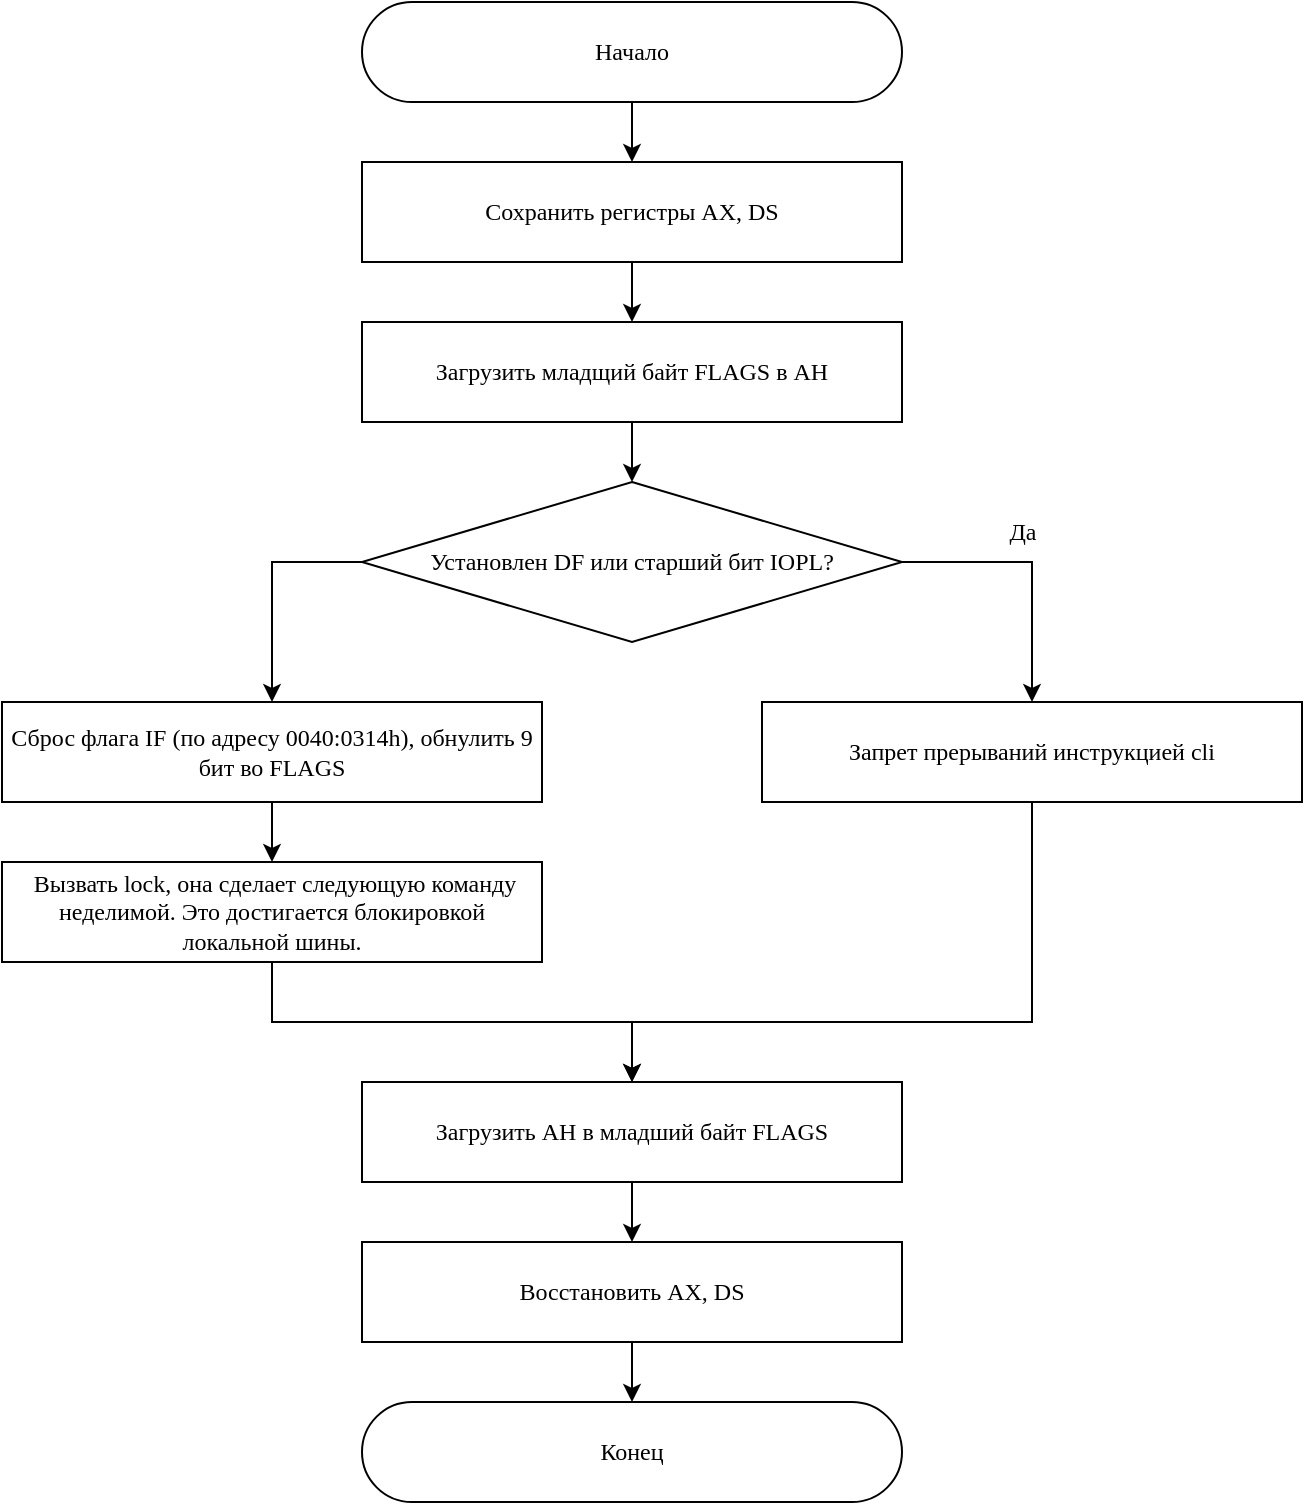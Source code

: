 <mxfile version="20.2.8" type="device"><diagram id="Ghx37YdomNnj7JptkN5x" name="Page-1"><mxGraphModel dx="1102" dy="635" grid="1" gridSize="10" guides="1" tooltips="1" connect="1" arrows="1" fold="1" page="1" pageScale="1" pageWidth="850" pageHeight="1100" math="0" shadow="0"><root><mxCell id="0"/><mxCell id="1" parent="0"/><mxCell id="iJRvkUzYCmbB_Q55ipSE-4" style="edgeStyle=orthogonalEdgeStyle;rounded=0;orthogonalLoop=1;jettySize=auto;html=1;entryX=0.5;entryY=0;entryDx=0;entryDy=0;" edge="1" parent="1" source="iJRvkUzYCmbB_Q55ipSE-1" target="iJRvkUzYCmbB_Q55ipSE-2"><mxGeometry relative="1" as="geometry"/></mxCell><mxCell id="iJRvkUzYCmbB_Q55ipSE-1" value="&lt;font face=&quot;Garamond&quot;&gt;Начало&lt;/font&gt;" style="rounded=1;whiteSpace=wrap;html=1;arcSize=50;" vertex="1" parent="1"><mxGeometry x="290" y="40" width="270" height="50" as="geometry"/></mxCell><mxCell id="iJRvkUzYCmbB_Q55ipSE-5" style="edgeStyle=orthogonalEdgeStyle;rounded=0;orthogonalLoop=1;jettySize=auto;html=1;entryX=0.5;entryY=0;entryDx=0;entryDy=0;" edge="1" parent="1" source="iJRvkUzYCmbB_Q55ipSE-2" target="iJRvkUzYCmbB_Q55ipSE-3"><mxGeometry relative="1" as="geometry"/></mxCell><mxCell id="iJRvkUzYCmbB_Q55ipSE-2" value="Сохранить регистры AX, DS" style="rounded=1;whiteSpace=wrap;html=1;fontFamily=Garamond;arcSize=0;" vertex="1" parent="1"><mxGeometry x="290" y="120" width="270" height="50" as="geometry"/></mxCell><mxCell id="iJRvkUzYCmbB_Q55ipSE-7" style="edgeStyle=orthogonalEdgeStyle;rounded=0;orthogonalLoop=1;jettySize=auto;html=1;entryX=0.5;entryY=0;entryDx=0;entryDy=0;" edge="1" parent="1" source="iJRvkUzYCmbB_Q55ipSE-3" target="iJRvkUzYCmbB_Q55ipSE-6"><mxGeometry relative="1" as="geometry"/></mxCell><mxCell id="iJRvkUzYCmbB_Q55ipSE-3" value="Загрузить младщий байт FLAGS в AH" style="rounded=1;whiteSpace=wrap;html=1;fontFamily=Garamond;arcSize=0;" vertex="1" parent="1"><mxGeometry x="290" y="200" width="270" height="50" as="geometry"/></mxCell><mxCell id="iJRvkUzYCmbB_Q55ipSE-9" style="edgeStyle=orthogonalEdgeStyle;rounded=0;orthogonalLoop=1;jettySize=auto;html=1;entryX=0.5;entryY=0;entryDx=0;entryDy=0;" edge="1" parent="1" source="iJRvkUzYCmbB_Q55ipSE-6" target="iJRvkUzYCmbB_Q55ipSE-8"><mxGeometry relative="1" as="geometry"><Array as="points"><mxPoint x="625" y="320"/></Array></mxGeometry></mxCell><mxCell id="iJRvkUzYCmbB_Q55ipSE-13" style="edgeStyle=orthogonalEdgeStyle;rounded=0;orthogonalLoop=1;jettySize=auto;html=1;entryX=0.5;entryY=0;entryDx=0;entryDy=0;" edge="1" parent="1" source="iJRvkUzYCmbB_Q55ipSE-6" target="iJRvkUzYCmbB_Q55ipSE-12"><mxGeometry relative="1" as="geometry"><Array as="points"><mxPoint x="245" y="320"/></Array></mxGeometry></mxCell><mxCell id="iJRvkUzYCmbB_Q55ipSE-6" value="Установлен DF или старший бит IOPL?" style="rhombus;whiteSpace=wrap;html=1;fontFamily=Garamond;" vertex="1" parent="1"><mxGeometry x="290" y="280" width="270" height="80" as="geometry"/></mxCell><mxCell id="iJRvkUzYCmbB_Q55ipSE-18" style="edgeStyle=orthogonalEdgeStyle;rounded=0;orthogonalLoop=1;jettySize=auto;html=1;entryX=0.5;entryY=0;entryDx=0;entryDy=0;" edge="1" parent="1" source="iJRvkUzYCmbB_Q55ipSE-8" target="iJRvkUzYCmbB_Q55ipSE-16"><mxGeometry relative="1" as="geometry"><Array as="points"><mxPoint x="625" y="550"/><mxPoint x="425" y="550"/></Array></mxGeometry></mxCell><mxCell id="iJRvkUzYCmbB_Q55ipSE-8" value="Запрет прерываний инструкцией cli" style="rounded=1;whiteSpace=wrap;html=1;fontFamily=Garamond;arcSize=0;" vertex="1" parent="1"><mxGeometry x="490" y="390" width="270" height="50" as="geometry"/></mxCell><mxCell id="iJRvkUzYCmbB_Q55ipSE-11" value="Да" style="text;html=1;align=center;verticalAlign=middle;resizable=0;points=[];autosize=1;strokeColor=none;fillColor=none;fontFamily=Times New Roman;" vertex="1" parent="1"><mxGeometry x="600" y="290" width="40" height="30" as="geometry"/></mxCell><mxCell id="iJRvkUzYCmbB_Q55ipSE-15" style="edgeStyle=orthogonalEdgeStyle;rounded=0;orthogonalLoop=1;jettySize=auto;html=1;" edge="1" parent="1" source="iJRvkUzYCmbB_Q55ipSE-12" target="iJRvkUzYCmbB_Q55ipSE-14"><mxGeometry relative="1" as="geometry"/></mxCell><mxCell id="iJRvkUzYCmbB_Q55ipSE-12" value="Сброс флага IF (по адресу 0040:0314h), обнулить 9 бит во FLAGS" style="rounded=1;whiteSpace=wrap;html=1;fontFamily=Garamond;arcSize=0;" vertex="1" parent="1"><mxGeometry x="110" y="390" width="270" height="50" as="geometry"/></mxCell><mxCell id="iJRvkUzYCmbB_Q55ipSE-17" style="edgeStyle=orthogonalEdgeStyle;rounded=0;orthogonalLoop=1;jettySize=auto;html=1;" edge="1" parent="1" source="iJRvkUzYCmbB_Q55ipSE-14" target="iJRvkUzYCmbB_Q55ipSE-16"><mxGeometry relative="1" as="geometry"/></mxCell><mxCell id="iJRvkUzYCmbB_Q55ipSE-14" value="&amp;nbsp;Вызвать lock, она сделает следующую команду неделимой. Это достигается блокировкой локальной шины." style="rounded=1;whiteSpace=wrap;html=1;fontFamily=Garamond;arcSize=0;" vertex="1" parent="1"><mxGeometry x="110" y="470" width="270" height="50" as="geometry"/></mxCell><mxCell id="iJRvkUzYCmbB_Q55ipSE-20" style="edgeStyle=orthogonalEdgeStyle;rounded=0;orthogonalLoop=1;jettySize=auto;html=1;entryX=0.5;entryY=0;entryDx=0;entryDy=0;" edge="1" parent="1" source="iJRvkUzYCmbB_Q55ipSE-16" target="iJRvkUzYCmbB_Q55ipSE-19"><mxGeometry relative="1" as="geometry"/></mxCell><mxCell id="iJRvkUzYCmbB_Q55ipSE-16" value="Загрузить AH в младший байт FLAGS" style="rounded=1;whiteSpace=wrap;html=1;fontFamily=Garamond;arcSize=0;" vertex="1" parent="1"><mxGeometry x="290" y="580" width="270" height="50" as="geometry"/></mxCell><mxCell id="iJRvkUzYCmbB_Q55ipSE-22" style="edgeStyle=orthogonalEdgeStyle;rounded=0;orthogonalLoop=1;jettySize=auto;html=1;" edge="1" parent="1" source="iJRvkUzYCmbB_Q55ipSE-19" target="iJRvkUzYCmbB_Q55ipSE-21"><mxGeometry relative="1" as="geometry"/></mxCell><mxCell id="iJRvkUzYCmbB_Q55ipSE-19" value="Восстановить AX, DS" style="rounded=1;whiteSpace=wrap;html=1;fontFamily=Garamond;arcSize=0;" vertex="1" parent="1"><mxGeometry x="290" y="660" width="270" height="50" as="geometry"/></mxCell><mxCell id="iJRvkUzYCmbB_Q55ipSE-21" value="Конец" style="rounded=1;whiteSpace=wrap;html=1;arcSize=50;fontFamily=Garamond;" vertex="1" parent="1"><mxGeometry x="290" y="740" width="270" height="50" as="geometry"/></mxCell></root></mxGraphModel></diagram></mxfile>
